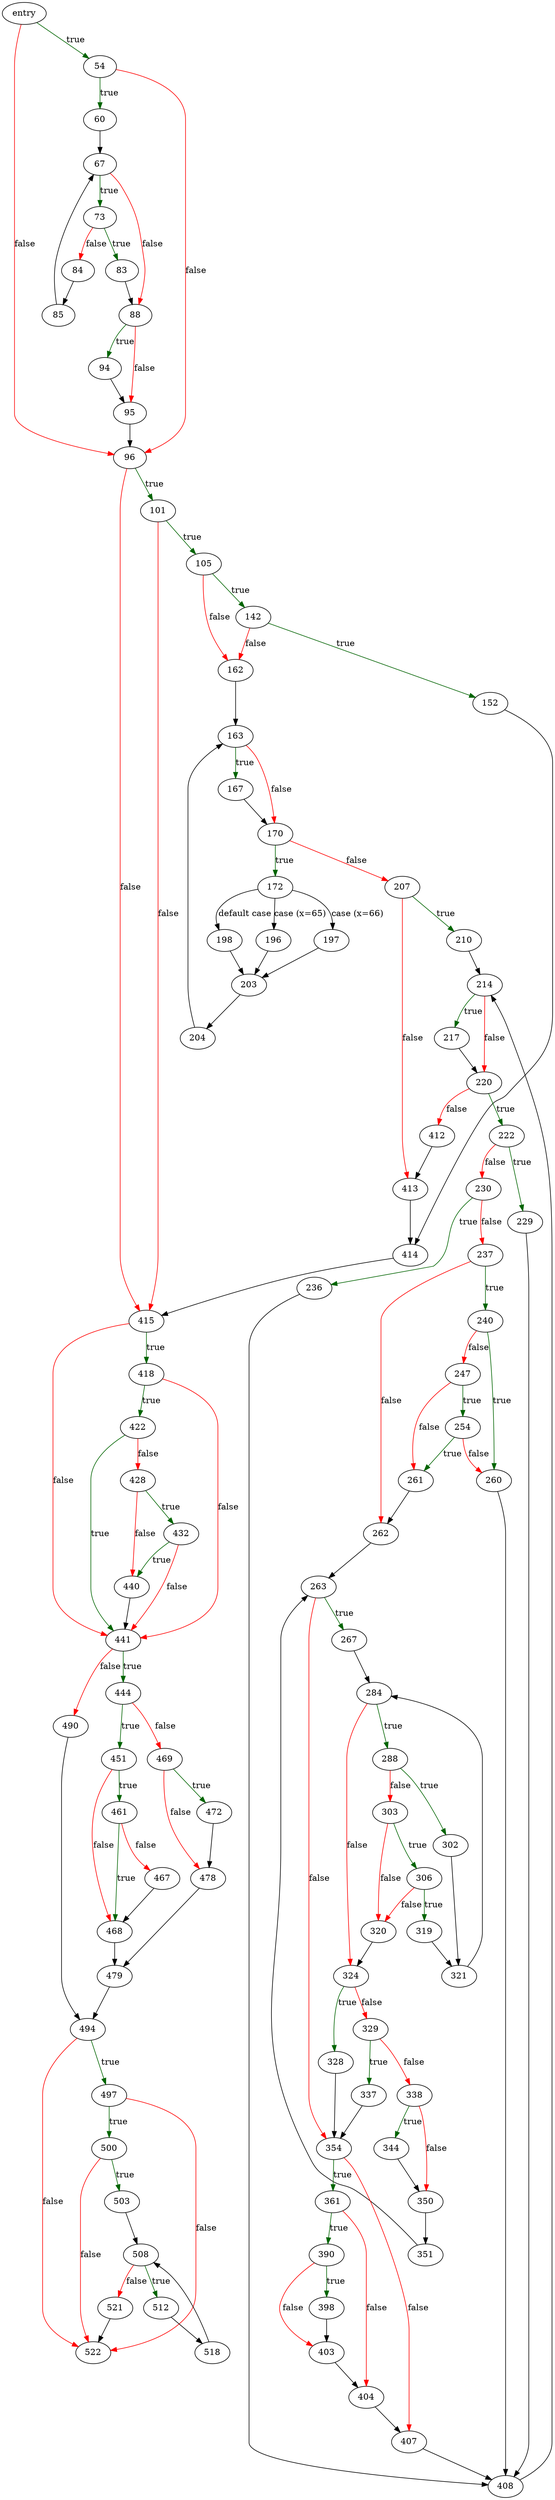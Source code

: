 digraph "sqlite3FindInIndex" {
	// Node definitions.
	5 [label=entry];
	54;
	60;
	67;
	73;
	83;
	84;
	85;
	88;
	94;
	95;
	96;
	101;
	105;
	142;
	152;
	162;
	163;
	167;
	170;
	172;
	196;
	197;
	198;
	203;
	204;
	207;
	210;
	214;
	217;
	220;
	222;
	229;
	230;
	236;
	237;
	240;
	247;
	254;
	260;
	261;
	262;
	263;
	267;
	284;
	288;
	302;
	303;
	306;
	319;
	320;
	321;
	324;
	328;
	329;
	337;
	338;
	344;
	350;
	351;
	354;
	361;
	390;
	398;
	403;
	404;
	407;
	408;
	412;
	413;
	414;
	415;
	418;
	422;
	428;
	432;
	440;
	441;
	444;
	451;
	461;
	467;
	468;
	469;
	472;
	478;
	479;
	490;
	494;
	497;
	500;
	503;
	508;
	512;
	518;
	521;
	522;

	// Edge definitions.
	5 -> 54 [
		color=darkgreen
		label=true
	];
	5 -> 96 [
		color=red
		label=false
	];
	54 -> 60 [
		color=darkgreen
		label=true
	];
	54 -> 96 [
		color=red
		label=false
	];
	60 -> 67;
	67 -> 73 [
		color=darkgreen
		label=true
	];
	67 -> 88 [
		color=red
		label=false
	];
	73 -> 83 [
		color=darkgreen
		label=true
	];
	73 -> 84 [
		color=red
		label=false
	];
	83 -> 88;
	84 -> 85;
	85 -> 67;
	88 -> 94 [
		color=darkgreen
		label=true
	];
	88 -> 95 [
		color=red
		label=false
	];
	94 -> 95;
	95 -> 96;
	96 -> 101 [
		color=darkgreen
		label=true
	];
	96 -> 415 [
		color=red
		label=false
	];
	101 -> 105 [
		color=darkgreen
		label=true
	];
	101 -> 415 [
		color=red
		label=false
	];
	105 -> 142 [
		color=darkgreen
		label=true
	];
	105 -> 162 [
		color=red
		label=false
	];
	142 -> 152 [
		color=darkgreen
		label=true
	];
	142 -> 162 [
		color=red
		label=false
	];
	152 -> 414;
	162 -> 163;
	163 -> 167 [
		color=darkgreen
		label=true
	];
	163 -> 170 [
		color=red
		label=false
	];
	167 -> 170;
	170 -> 172 [
		color=darkgreen
		label=true
	];
	170 -> 207 [
		color=red
		label=false
	];
	172 -> 196 [label="case (x=65)"];
	172 -> 197 [label="case (x=66)"];
	172 -> 198 [label="default case"];
	196 -> 203;
	197 -> 203;
	198 -> 203;
	203 -> 204;
	204 -> 163;
	207 -> 210 [
		color=darkgreen
		label=true
	];
	207 -> 413 [
		color=red
		label=false
	];
	210 -> 214;
	214 -> 217 [
		color=darkgreen
		label=true
	];
	214 -> 220 [
		color=red
		label=false
	];
	217 -> 220;
	220 -> 222 [
		color=darkgreen
		label=true
	];
	220 -> 412 [
		color=red
		label=false
	];
	222 -> 229 [
		color=darkgreen
		label=true
	];
	222 -> 230 [
		color=red
		label=false
	];
	229 -> 408;
	230 -> 236 [
		color=darkgreen
		label=true
	];
	230 -> 237 [
		color=red
		label=false
	];
	236 -> 408;
	237 -> 240 [
		color=darkgreen
		label=true
	];
	237 -> 262 [
		color=red
		label=false
	];
	240 -> 247 [
		color=red
		label=false
	];
	240 -> 260 [
		color=darkgreen
		label=true
	];
	247 -> 254 [
		color=darkgreen
		label=true
	];
	247 -> 261 [
		color=red
		label=false
	];
	254 -> 260 [
		color=red
		label=false
	];
	254 -> 261 [
		color=darkgreen
		label=true
	];
	260 -> 408;
	261 -> 262;
	262 -> 263;
	263 -> 267 [
		color=darkgreen
		label=true
	];
	263 -> 354 [
		color=red
		label=false
	];
	267 -> 284;
	284 -> 288 [
		color=darkgreen
		label=true
	];
	284 -> 324 [
		color=red
		label=false
	];
	288 -> 302 [
		color=darkgreen
		label=true
	];
	288 -> 303 [
		color=red
		label=false
	];
	302 -> 321;
	303 -> 306 [
		color=darkgreen
		label=true
	];
	303 -> 320 [
		color=red
		label=false
	];
	306 -> 319 [
		color=darkgreen
		label=true
	];
	306 -> 320 [
		color=red
		label=false
	];
	319 -> 321;
	320 -> 324;
	321 -> 284;
	324 -> 328 [
		color=darkgreen
		label=true
	];
	324 -> 329 [
		color=red
		label=false
	];
	328 -> 354;
	329 -> 337 [
		color=darkgreen
		label=true
	];
	329 -> 338 [
		color=red
		label=false
	];
	337 -> 354;
	338 -> 344 [
		color=darkgreen
		label=true
	];
	338 -> 350 [
		color=red
		label=false
	];
	344 -> 350;
	350 -> 351;
	351 -> 263;
	354 -> 361 [
		color=darkgreen
		label=true
	];
	354 -> 407 [
		color=red
		label=false
	];
	361 -> 390 [
		color=darkgreen
		label=true
	];
	361 -> 404 [
		color=red
		label=false
	];
	390 -> 398 [
		color=darkgreen
		label=true
	];
	390 -> 403 [
		color=red
		label=false
	];
	398 -> 403;
	403 -> 404;
	404 -> 407;
	407 -> 408;
	408 -> 214;
	412 -> 413;
	413 -> 414;
	414 -> 415;
	415 -> 418 [
		color=darkgreen
		label=true
	];
	415 -> 441 [
		color=red
		label=false
	];
	418 -> 422 [
		color=darkgreen
		label=true
	];
	418 -> 441 [
		color=red
		label=false
	];
	422 -> 428 [
		color=red
		label=false
	];
	422 -> 441 [
		color=darkgreen
		label=true
	];
	428 -> 432 [
		color=darkgreen
		label=true
	];
	428 -> 440 [
		color=red
		label=false
	];
	432 -> 440 [
		color=darkgreen
		label=true
	];
	432 -> 441 [
		color=red
		label=false
	];
	440 -> 441;
	441 -> 444 [
		color=darkgreen
		label=true
	];
	441 -> 490 [
		color=red
		label=false
	];
	444 -> 451 [
		color=darkgreen
		label=true
	];
	444 -> 469 [
		color=red
		label=false
	];
	451 -> 461 [
		color=darkgreen
		label=true
	];
	451 -> 468 [
		color=red
		label=false
	];
	461 -> 467 [
		color=red
		label=false
	];
	461 -> 468 [
		color=darkgreen
		label=true
	];
	467 -> 468;
	468 -> 479;
	469 -> 472 [
		color=darkgreen
		label=true
	];
	469 -> 478 [
		color=red
		label=false
	];
	472 -> 478;
	478 -> 479;
	479 -> 494;
	490 -> 494;
	494 -> 497 [
		color=darkgreen
		label=true
	];
	494 -> 522 [
		color=red
		label=false
	];
	497 -> 500 [
		color=darkgreen
		label=true
	];
	497 -> 522 [
		color=red
		label=false
	];
	500 -> 503 [
		color=darkgreen
		label=true
	];
	500 -> 522 [
		color=red
		label=false
	];
	503 -> 508;
	508 -> 512 [
		color=darkgreen
		label=true
	];
	508 -> 521 [
		color=red
		label=false
	];
	512 -> 518;
	518 -> 508;
	521 -> 522;
}